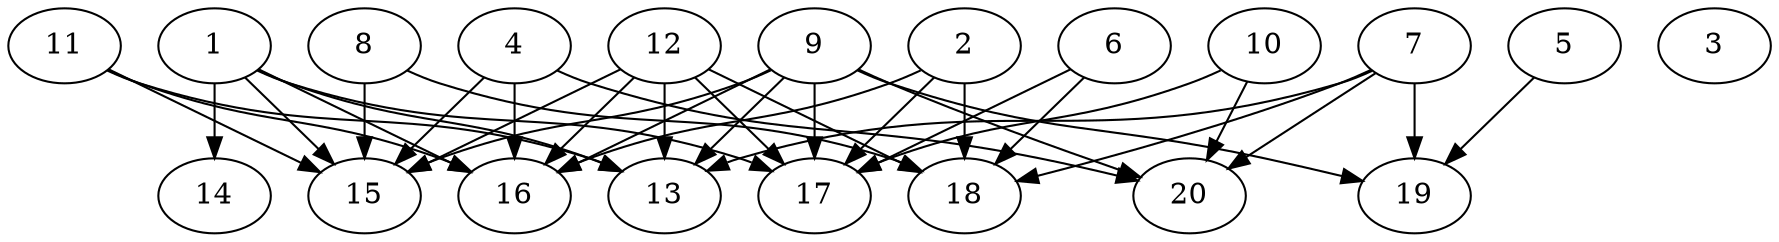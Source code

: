 // DAG automatically generated by daggen at Wed Jul 24 21:26:16 2019
// ./daggen --dot -n 20 --ccr 0.4 --fat 0.8 --regular 0.5 --density 0.5 --mindata 5242880 --maxdata 52428800 
digraph G {
  1 [size="51197440", alpha="0.15", expect_size="20478976"] 
  1 -> 13 [size ="20478976"]
  1 -> 14 [size ="20478976"]
  1 -> 15 [size ="20478976"]
  1 -> 16 [size ="20478976"]
  1 -> 17 [size ="20478976"]
  2 [size="70968320", alpha="0.15", expect_size="28387328"] 
  2 -> 16 [size ="28387328"]
  2 -> 17 [size ="28387328"]
  2 -> 18 [size ="28387328"]
  3 [size="34257920", alpha="0.07", expect_size="13703168"] 
  4 [size="58112000", alpha="0.14", expect_size="23244800"] 
  4 -> 15 [size ="23244800"]
  4 -> 16 [size ="23244800"]
  4 -> 20 [size ="23244800"]
  5 [size="39654400", alpha="0.12", expect_size="15861760"] 
  5 -> 19 [size ="15861760"]
  6 [size="87285760", alpha="0.14", expect_size="34914304"] 
  6 -> 17 [size ="34914304"]
  6 -> 18 [size ="34914304"]
  7 [size="53875200", alpha="0.09", expect_size="21550080"] 
  7 -> 13 [size ="21550080"]
  7 -> 18 [size ="21550080"]
  7 -> 19 [size ="21550080"]
  7 -> 20 [size ="21550080"]
  8 [size="31109120", alpha="0.12", expect_size="12443648"] 
  8 -> 15 [size ="12443648"]
  8 -> 18 [size ="12443648"]
  9 [size="127984640", alpha="0.17", expect_size="51193856"] 
  9 -> 13 [size ="51193856"]
  9 -> 15 [size ="51193856"]
  9 -> 16 [size ="51193856"]
  9 -> 17 [size ="51193856"]
  9 -> 19 [size ="51193856"]
  9 -> 20 [size ="51193856"]
  10 [size="114099200", alpha="0.11", expect_size="45639680"] 
  10 -> 17 [size ="45639680"]
  10 -> 20 [size ="45639680"]
  11 [size="64289280", alpha="0.05", expect_size="25715712"] 
  11 -> 13 [size ="25715712"]
  11 -> 15 [size ="25715712"]
  11 -> 16 [size ="25715712"]
  12 [size="36605440", alpha="0.05", expect_size="14642176"] 
  12 -> 13 [size ="14642176"]
  12 -> 15 [size ="14642176"]
  12 -> 16 [size ="14642176"]
  12 -> 17 [size ="14642176"]
  12 -> 18 [size ="14642176"]
  13 [size="127024640", alpha="0.07", expect_size="50809856"] 
  14 [size="47902720", alpha="0.17", expect_size="19161088"] 
  15 [size="128711680", alpha="0.12", expect_size="51484672"] 
  16 [size="81192960", alpha="0.02", expect_size="32477184"] 
  17 [size="47480320", alpha="0.11", expect_size="18992128"] 
  18 [size="98864640", alpha="0.11", expect_size="39545856"] 
  19 [size="53286400", alpha="0.14", expect_size="21314560"] 
  20 [size="34677760", alpha="0.08", expect_size="13871104"] 
}
